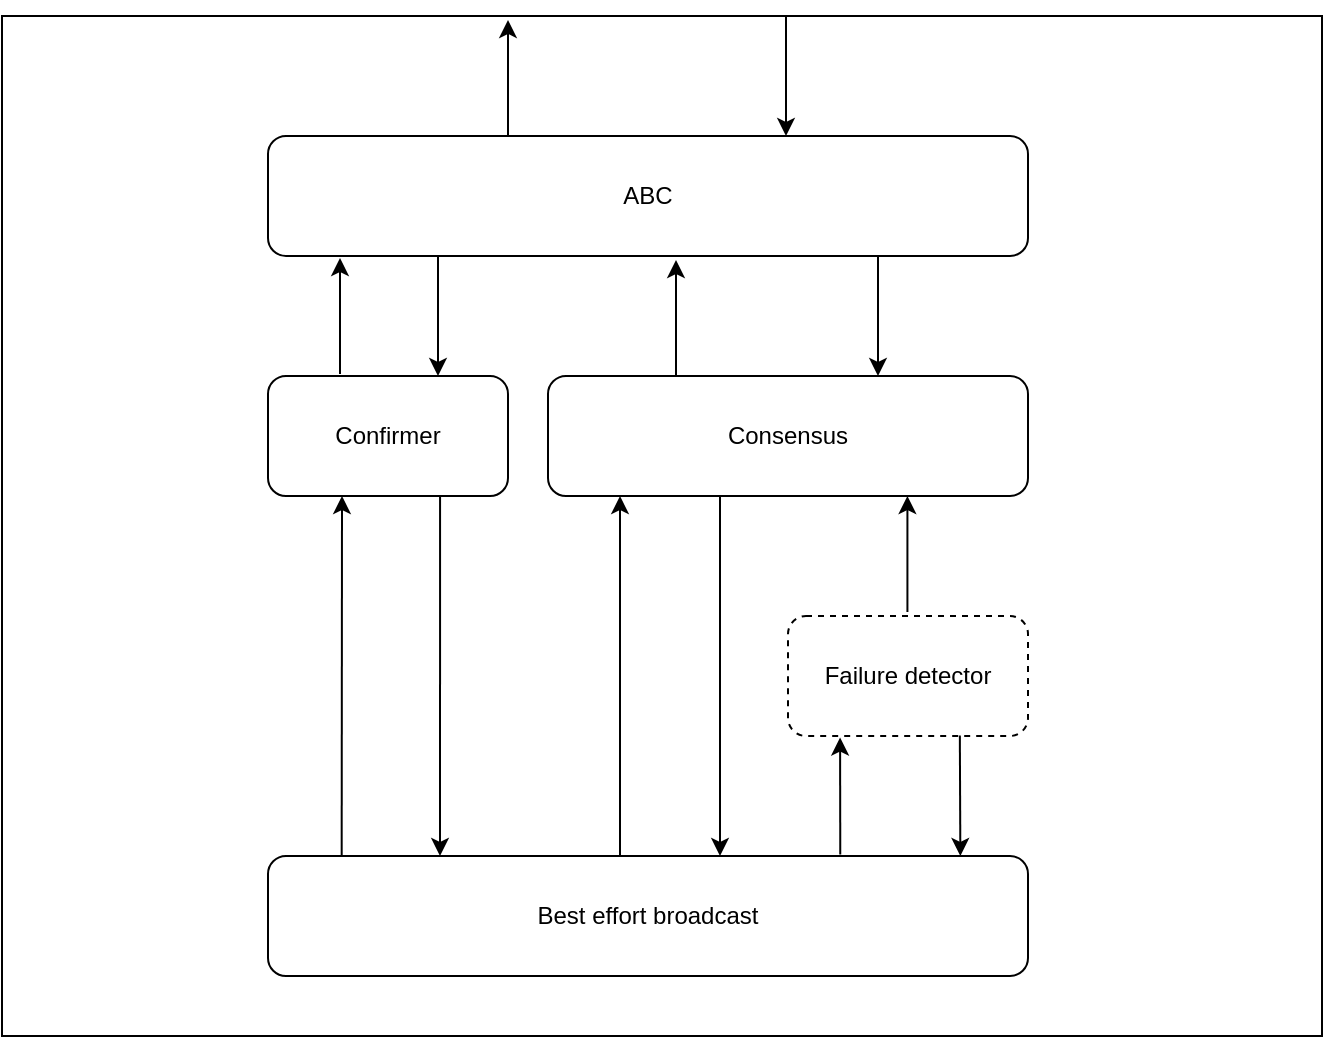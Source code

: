<mxfile version="24.6.4" type="device">
  <diagram name="Pagina-1" id="xt9Zkk4YmhpVGVQmknps">
    <mxGraphModel dx="1434" dy="788" grid="1" gridSize="10" guides="1" tooltips="1" connect="1" arrows="1" fold="1" page="1" pageScale="1" pageWidth="827" pageHeight="1169" math="0" shadow="0">
      <root>
        <mxCell id="0" />
        <mxCell id="1" parent="0" />
        <mxCell id="YrW1zL4rF8C0gp-pyiPo-1" value="" style="rounded=0;whiteSpace=wrap;html=1;fillColor=none;" vertex="1" parent="1">
          <mxGeometry x="90" y="40" width="660" height="510" as="geometry" />
        </mxCell>
        <mxCell id="ijK60EsrMqfJNVSVnn7R-1" value="ABC" style="rounded=1;whiteSpace=wrap;html=1;" parent="1" vertex="1">
          <mxGeometry x="223" y="100" width="380" height="60" as="geometry" />
        </mxCell>
        <mxCell id="ijK60EsrMqfJNVSVnn7R-2" value="Confirmer" style="rounded=1;whiteSpace=wrap;html=1;" parent="1" vertex="1">
          <mxGeometry x="223" y="220" width="120" height="60" as="geometry" />
        </mxCell>
        <mxCell id="ijK60EsrMqfJNVSVnn7R-3" value="Consensus" style="rounded=1;whiteSpace=wrap;html=1;" parent="1" vertex="1">
          <mxGeometry x="363" y="220" width="240" height="60" as="geometry" />
        </mxCell>
        <mxCell id="ijK60EsrMqfJNVSVnn7R-4" value="Best effort broadcast" style="rounded=1;whiteSpace=wrap;html=1;" parent="1" vertex="1">
          <mxGeometry x="223" y="460" width="380" height="60" as="geometry" />
        </mxCell>
        <mxCell id="ijK60EsrMqfJNVSVnn7R-5" value="Failure detector" style="rounded=1;whiteSpace=wrap;html=1;dashed=1;" parent="1" vertex="1">
          <mxGeometry x="483" y="340" width="120" height="60" as="geometry" />
        </mxCell>
        <mxCell id="ijK60EsrMqfJNVSVnn7R-11" value="" style="endArrow=classic;html=1;rounded=1;entryX=0.911;entryY=0;entryDx=0;entryDy=0;entryPerimeter=0;exitX=0.716;exitY=0.995;exitDx=0;exitDy=0;exitPerimeter=0;" parent="1" source="ijK60EsrMqfJNVSVnn7R-5" target="ijK60EsrMqfJNVSVnn7R-4" edge="1">
          <mxGeometry width="50" height="50" relative="1" as="geometry">
            <mxPoint x="509" y="430" as="sourcePoint" />
            <mxPoint x="559" y="380" as="targetPoint" />
          </mxGeometry>
        </mxCell>
        <mxCell id="ijK60EsrMqfJNVSVnn7R-12" value="" style="endArrow=classic;html=1;rounded=1;entryX=0.217;entryY=1.013;entryDx=0;entryDy=0;entryPerimeter=0;exitX=0.753;exitY=-0.013;exitDx=0;exitDy=0;exitPerimeter=0;" parent="1" source="ijK60EsrMqfJNVSVnn7R-4" target="ijK60EsrMqfJNVSVnn7R-5" edge="1">
          <mxGeometry width="50" height="50" relative="1" as="geometry">
            <mxPoint x="459" y="380" as="sourcePoint" />
            <mxPoint x="459" y="440" as="targetPoint" />
          </mxGeometry>
        </mxCell>
        <mxCell id="ijK60EsrMqfJNVSVnn7R-13" value="" style="endArrow=classic;html=1;rounded=1;entryX=0.217;entryY=1.013;entryDx=0;entryDy=0;entryPerimeter=0;exitX=0.753;exitY=-0.013;exitDx=0;exitDy=0;exitPerimeter=0;" parent="1" edge="1">
          <mxGeometry width="50" height="50" relative="1" as="geometry">
            <mxPoint x="542.71" y="338" as="sourcePoint" />
            <mxPoint x="542.71" y="280" as="targetPoint" />
          </mxGeometry>
        </mxCell>
        <mxCell id="ijK60EsrMqfJNVSVnn7R-14" value="" style="endArrow=classic;html=1;rounded=1;exitX=0.717;exitY=1;exitDx=0;exitDy=0;exitPerimeter=0;" parent="1" edge="1">
          <mxGeometry width="50" height="50" relative="1" as="geometry">
            <mxPoint x="309.04" y="280" as="sourcePoint" />
            <mxPoint x="309" y="460" as="targetPoint" />
          </mxGeometry>
        </mxCell>
        <mxCell id="ijK60EsrMqfJNVSVnn7R-15" value="" style="endArrow=classic;html=1;rounded=1;exitX=0.068;exitY=-0.006;exitDx=0;exitDy=0;exitPerimeter=0;" parent="1" edge="1">
          <mxGeometry width="50" height="50" relative="1" as="geometry">
            <mxPoint x="259.84" y="459.64" as="sourcePoint" />
            <mxPoint x="260" y="280" as="targetPoint" />
          </mxGeometry>
        </mxCell>
        <mxCell id="ijK60EsrMqfJNVSVnn7R-16" value="" style="endArrow=classic;html=1;rounded=1;exitX=0.068;exitY=-0.006;exitDx=0;exitDy=0;exitPerimeter=0;" parent="1" edge="1">
          <mxGeometry width="50" height="50" relative="1" as="geometry">
            <mxPoint x="399" y="460" as="sourcePoint" />
            <mxPoint x="399" y="280" as="targetPoint" />
          </mxGeometry>
        </mxCell>
        <mxCell id="ijK60EsrMqfJNVSVnn7R-17" value="" style="endArrow=classic;html=1;rounded=1;exitX=0.717;exitY=1;exitDx=0;exitDy=0;exitPerimeter=0;" parent="1" edge="1">
          <mxGeometry width="50" height="50" relative="1" as="geometry">
            <mxPoint x="449" y="280" as="sourcePoint" />
            <mxPoint x="449" y="460" as="targetPoint" />
          </mxGeometry>
        </mxCell>
        <mxCell id="ijK60EsrMqfJNVSVnn7R-18" value="" style="endArrow=classic;html=1;rounded=1;entryX=0.217;entryY=1.013;entryDx=0;entryDy=0;entryPerimeter=0;exitX=0.753;exitY=-0.013;exitDx=0;exitDy=0;exitPerimeter=0;" parent="1" edge="1">
          <mxGeometry width="50" height="50" relative="1" as="geometry">
            <mxPoint x="259" y="219" as="sourcePoint" />
            <mxPoint x="259" y="161" as="targetPoint" />
          </mxGeometry>
        </mxCell>
        <mxCell id="ijK60EsrMqfJNVSVnn7R-20" value="" style="endArrow=classic;html=1;rounded=1;entryX=0.911;entryY=0;entryDx=0;entryDy=0;entryPerimeter=0;exitX=0.716;exitY=0.995;exitDx=0;exitDy=0;exitPerimeter=0;" parent="1" edge="1">
          <mxGeometry width="50" height="50" relative="1" as="geometry">
            <mxPoint x="528" y="160" as="sourcePoint" />
            <mxPoint x="528" y="220" as="targetPoint" />
          </mxGeometry>
        </mxCell>
        <mxCell id="ijK60EsrMqfJNVSVnn7R-23" value="" style="endArrow=classic;html=1;rounded=1;entryX=0.217;entryY=1.013;entryDx=0;entryDy=0;entryPerimeter=0;exitX=0.753;exitY=-0.013;exitDx=0;exitDy=0;exitPerimeter=0;" parent="1" edge="1">
          <mxGeometry width="50" height="50" relative="1" as="geometry">
            <mxPoint x="427" y="220" as="sourcePoint" />
            <mxPoint x="427" y="162" as="targetPoint" />
          </mxGeometry>
        </mxCell>
        <mxCell id="ijK60EsrMqfJNVSVnn7R-24" value="" style="endArrow=classic;html=1;rounded=1;entryX=0.911;entryY=0;entryDx=0;entryDy=0;entryPerimeter=0;exitX=0.716;exitY=0.995;exitDx=0;exitDy=0;exitPerimeter=0;" parent="1" edge="1">
          <mxGeometry width="50" height="50" relative="1" as="geometry">
            <mxPoint x="308" y="160" as="sourcePoint" />
            <mxPoint x="308" y="220" as="targetPoint" />
          </mxGeometry>
        </mxCell>
        <mxCell id="ijK60EsrMqfJNVSVnn7R-25" value="" style="endArrow=classic;html=1;rounded=1;entryX=0.911;entryY=0;entryDx=0;entryDy=0;entryPerimeter=0;exitX=0.716;exitY=0.995;exitDx=0;exitDy=0;exitPerimeter=0;" parent="1" edge="1">
          <mxGeometry width="50" height="50" relative="1" as="geometry">
            <mxPoint x="482" y="40" as="sourcePoint" />
            <mxPoint x="482" y="100" as="targetPoint" />
          </mxGeometry>
        </mxCell>
        <mxCell id="ijK60EsrMqfJNVSVnn7R-26" value="" style="endArrow=classic;html=1;rounded=1;entryX=0.217;entryY=1.013;entryDx=0;entryDy=0;entryPerimeter=0;exitX=0.753;exitY=-0.013;exitDx=0;exitDy=0;exitPerimeter=0;" parent="1" edge="1">
          <mxGeometry width="50" height="50" relative="1" as="geometry">
            <mxPoint x="343" y="100" as="sourcePoint" />
            <mxPoint x="343" y="42" as="targetPoint" />
          </mxGeometry>
        </mxCell>
      </root>
    </mxGraphModel>
  </diagram>
</mxfile>
